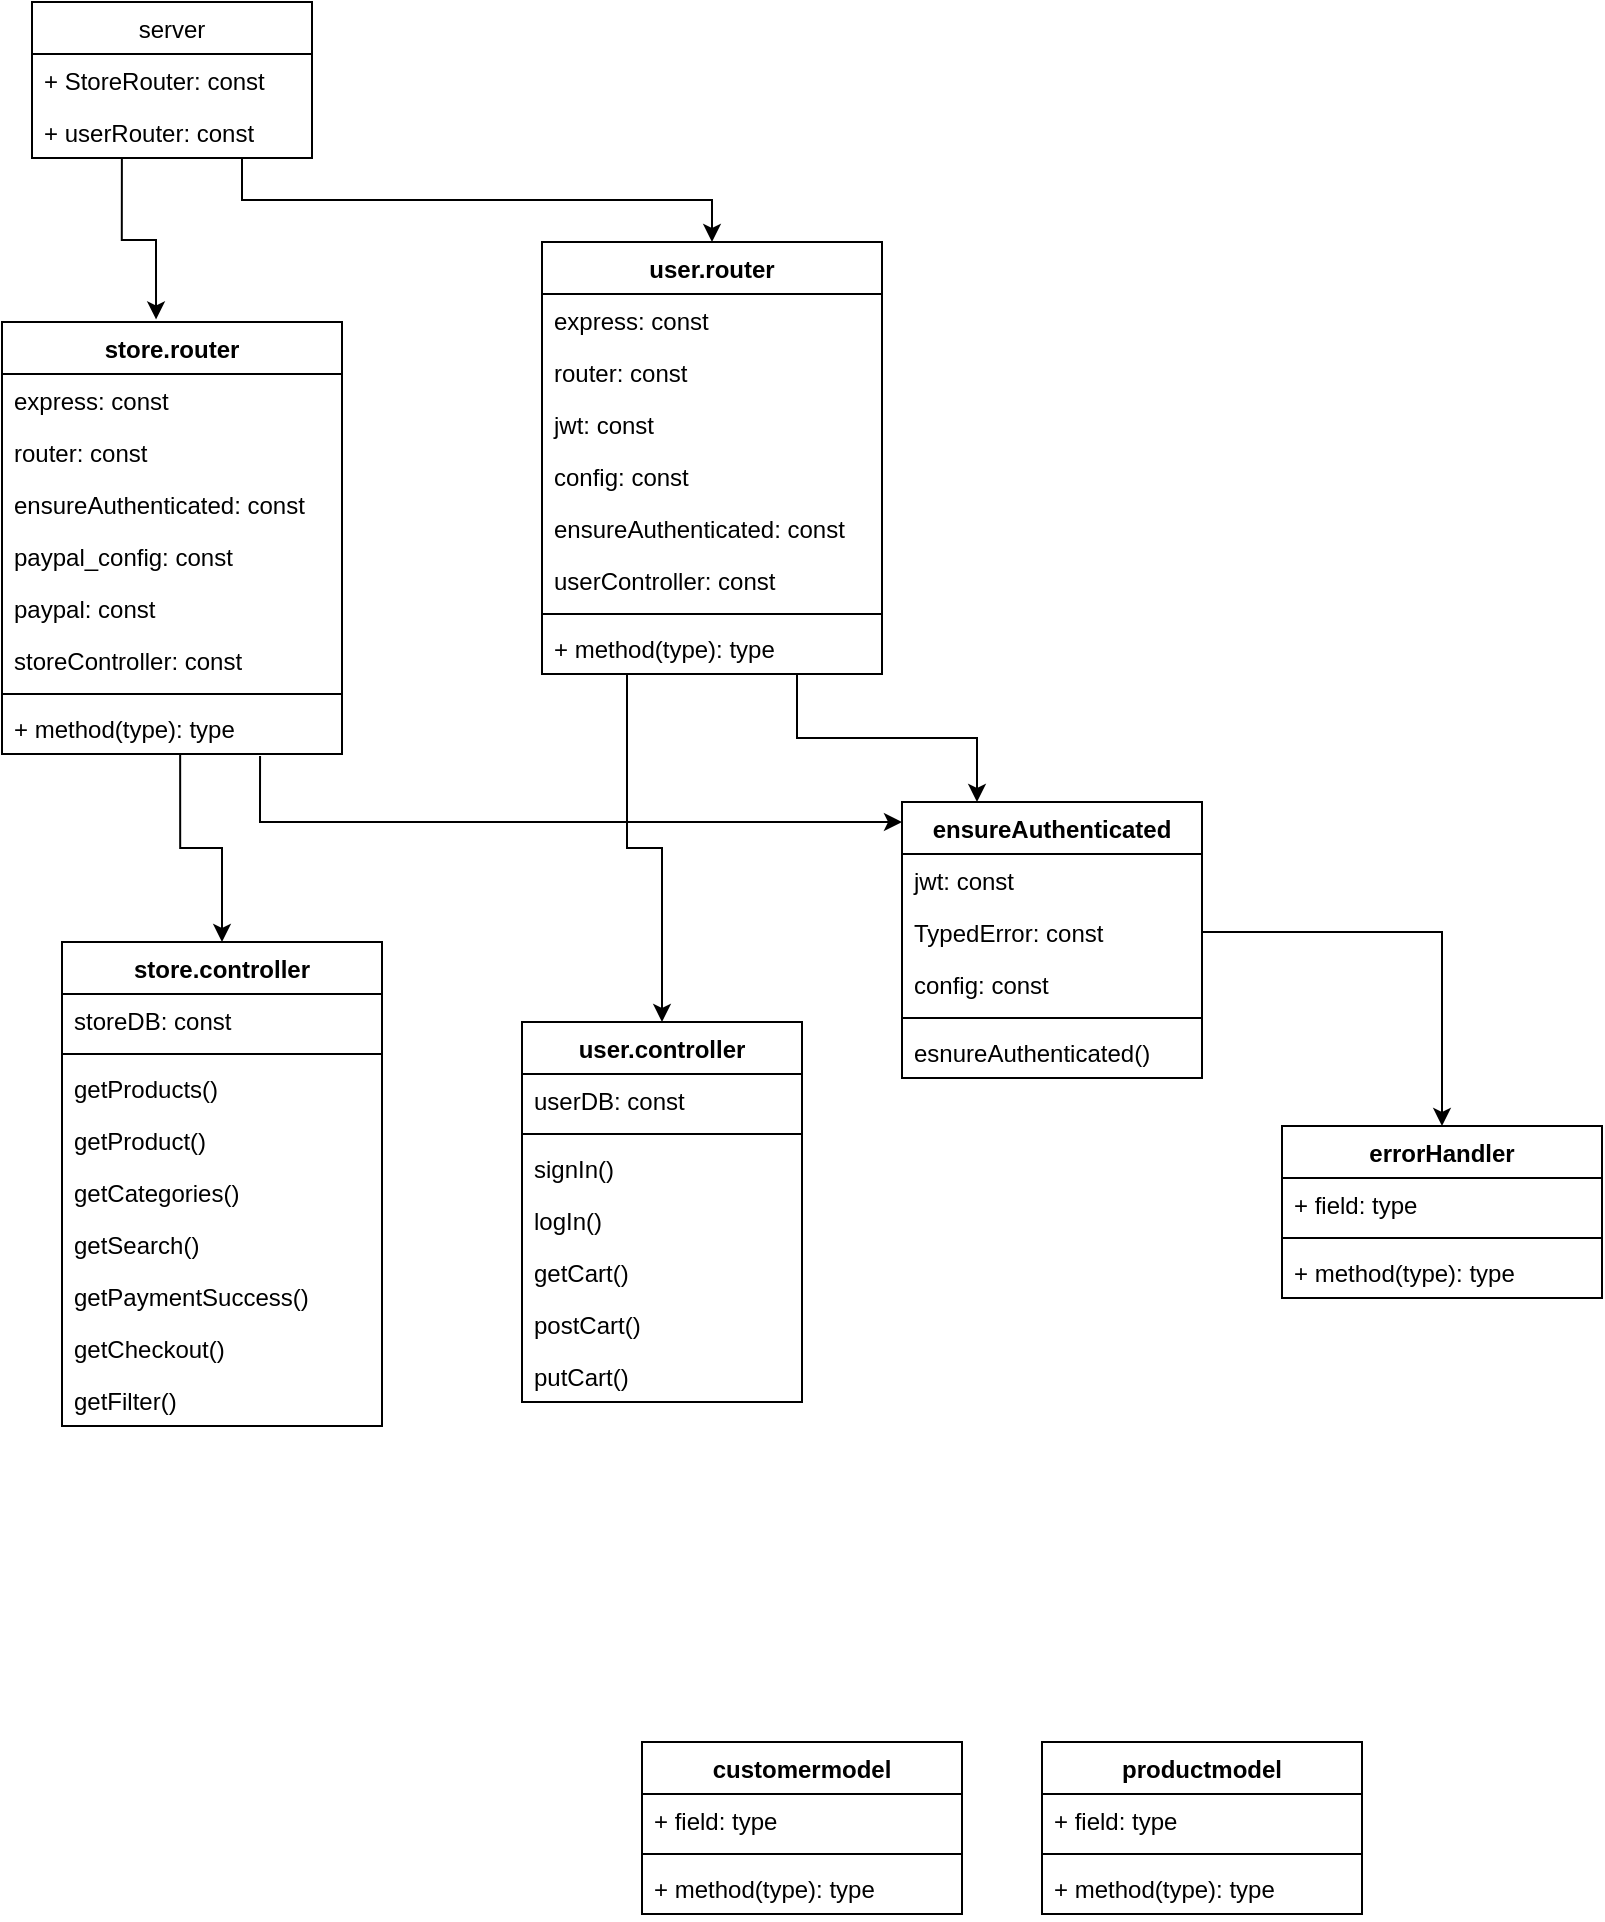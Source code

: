 <mxfile version="13.8.0" type="device"><diagram id="dWJwiuC-98E5kP8GfOJy" name="Page-1"><mxGraphModel dx="2062" dy="1151" grid="1" gridSize="10" guides="1" tooltips="1" connect="1" arrows="1" fold="1" page="1" pageScale="1" pageWidth="900" pageHeight="1600" math="0" shadow="0"><root><mxCell id="0"/><mxCell id="1" parent="0"/><mxCell id="LelX6BHAIcQ2Sh6Xool2-29" style="edgeStyle=orthogonalEdgeStyle;rounded=0;orthogonalLoop=1;jettySize=auto;html=1;exitX=0.321;exitY=1;exitDx=0;exitDy=0;entryX=0.453;entryY=-0.006;entryDx=0;entryDy=0;entryPerimeter=0;exitPerimeter=0;" edge="1" parent="1" source="LelX6BHAIcQ2Sh6Xool2-3" target="LelX6BHAIcQ2Sh6Xool2-59"><mxGeometry relative="1" as="geometry"><mxPoint x="130" y="230" as="targetPoint"/></mxGeometry></mxCell><mxCell id="LelX6BHAIcQ2Sh6Xool2-30" style="edgeStyle=orthogonalEdgeStyle;rounded=0;orthogonalLoop=1;jettySize=auto;html=1;exitX=0.75;exitY=1;exitDx=0;exitDy=0;entryX=0.5;entryY=0;entryDx=0;entryDy=0;" edge="1" parent="1" source="LelX6BHAIcQ2Sh6Xool2-1" target="LelX6BHAIcQ2Sh6Xool2-64"><mxGeometry relative="1" as="geometry"><mxPoint x="300" y="59" as="targetPoint"/></mxGeometry></mxCell><mxCell id="LelX6BHAIcQ2Sh6Xool2-21" style="edgeStyle=orthogonalEdgeStyle;rounded=0;orthogonalLoop=1;jettySize=auto;html=1;entryX=0.5;entryY=0;entryDx=0;entryDy=0;exitX=0.524;exitY=1;exitDx=0;exitDy=0;exitPerimeter=0;" edge="1" parent="1" source="LelX6BHAIcQ2Sh6Xool2-62" target="LelX6BHAIcQ2Sh6Xool2-47"><mxGeometry relative="1" as="geometry"><mxPoint x="110" y="340" as="sourcePoint"/><mxPoint x="121.04" y="432.08" as="targetPoint"/></mxGeometry></mxCell><mxCell id="LelX6BHAIcQ2Sh6Xool2-28" style="edgeStyle=orthogonalEdgeStyle;rounded=0;orthogonalLoop=1;jettySize=auto;html=1;entryX=0.5;entryY=0;entryDx=0;entryDy=0;exitX=0.25;exitY=1;exitDx=0;exitDy=0;" edge="1" parent="1" source="LelX6BHAIcQ2Sh6Xool2-64" target="LelX6BHAIcQ2Sh6Xool2-43"><mxGeometry relative="1" as="geometry"><mxPoint x="360" y="320" as="sourcePoint"/><mxPoint x="414" y="410" as="targetPoint"/></mxGeometry></mxCell><mxCell id="LelX6BHAIcQ2Sh6Xool2-39" style="edgeStyle=orthogonalEdgeStyle;rounded=0;orthogonalLoop=1;jettySize=auto;html=1;exitX=0.759;exitY=1.038;exitDx=0;exitDy=0;exitPerimeter=0;" edge="1" parent="1" source="LelX6BHAIcQ2Sh6Xool2-62" target="LelX6BHAIcQ2Sh6Xool2-52"><mxGeometry relative="1" as="geometry"><mxPoint x="175" y="308" as="sourcePoint"/><mxPoint x="580" y="380" as="targetPoint"/><Array as="points"><mxPoint x="159" y="430"/><mxPoint x="580" y="430"/></Array></mxGeometry></mxCell><mxCell id="LelX6BHAIcQ2Sh6Xool2-40" style="edgeStyle=orthogonalEdgeStyle;rounded=0;orthogonalLoop=1;jettySize=auto;html=1;entryX=0.25;entryY=0;entryDx=0;entryDy=0;exitX=0.75;exitY=1;exitDx=0;exitDy=0;" edge="1" parent="1" source="LelX6BHAIcQ2Sh6Xool2-64" target="LelX6BHAIcQ2Sh6Xool2-52"><mxGeometry relative="1" as="geometry"><mxPoint x="600" y="260" as="sourcePoint"/><mxPoint x="540" y="380" as="targetPoint"/></mxGeometry></mxCell><mxCell id="LelX6BHAIcQ2Sh6Xool2-1" value="server" style="swimlane;fontStyle=0;childLayout=stackLayout;horizontal=1;startSize=26;fillColor=none;horizontalStack=0;resizeParent=1;resizeParentMax=0;resizeLast=0;collapsible=1;marginBottom=0;" vertex="1" parent="1"><mxGeometry x="45" y="20" width="140" height="78" as="geometry"/></mxCell><mxCell id="LelX6BHAIcQ2Sh6Xool2-2" value="+ StoreRouter: const" style="text;strokeColor=none;fillColor=none;align=left;verticalAlign=top;spacingLeft=4;spacingRight=4;overflow=hidden;rotatable=0;points=[[0,0.5],[1,0.5]];portConstraint=eastwest;" vertex="1" parent="LelX6BHAIcQ2Sh6Xool2-1"><mxGeometry y="26" width="140" height="26" as="geometry"/></mxCell><mxCell id="LelX6BHAIcQ2Sh6Xool2-3" value="+ userRouter: const" style="text;strokeColor=none;fillColor=none;align=left;verticalAlign=top;spacingLeft=4;spacingRight=4;overflow=hidden;rotatable=0;points=[[0,0.5],[1,0.5]];portConstraint=eastwest;" vertex="1" parent="LelX6BHAIcQ2Sh6Xool2-1"><mxGeometry y="52" width="140" height="26" as="geometry"/></mxCell><mxCell id="LelX6BHAIcQ2Sh6Xool2-64" value="user.router" style="swimlane;fontStyle=1;align=center;verticalAlign=top;childLayout=stackLayout;horizontal=1;startSize=26;horizontalStack=0;resizeParent=1;resizeParentMax=0;resizeLast=0;collapsible=1;marginBottom=0;" vertex="1" parent="1"><mxGeometry x="300" y="140" width="170" height="216" as="geometry"/></mxCell><mxCell id="LelX6BHAIcQ2Sh6Xool2-68" value="express: const" style="text;strokeColor=none;fillColor=none;align=left;verticalAlign=top;spacingLeft=4;spacingRight=4;overflow=hidden;rotatable=0;points=[[0,0.5],[1,0.5]];portConstraint=eastwest;" vertex="1" parent="LelX6BHAIcQ2Sh6Xool2-64"><mxGeometry y="26" width="170" height="26" as="geometry"/></mxCell><mxCell id="LelX6BHAIcQ2Sh6Xool2-69" value="router: const" style="text;strokeColor=none;fillColor=none;align=left;verticalAlign=top;spacingLeft=4;spacingRight=4;overflow=hidden;rotatable=0;points=[[0,0.5],[1,0.5]];portConstraint=eastwest;" vertex="1" parent="LelX6BHAIcQ2Sh6Xool2-64"><mxGeometry y="52" width="170" height="26" as="geometry"/></mxCell><mxCell id="LelX6BHAIcQ2Sh6Xool2-71" value="jwt: const" style="text;strokeColor=none;fillColor=none;align=left;verticalAlign=top;spacingLeft=4;spacingRight=4;overflow=hidden;rotatable=0;points=[[0,0.5],[1,0.5]];portConstraint=eastwest;" vertex="1" parent="LelX6BHAIcQ2Sh6Xool2-64"><mxGeometry y="78" width="170" height="26" as="geometry"/></mxCell><mxCell id="LelX6BHAIcQ2Sh6Xool2-72" value="config: const" style="text;strokeColor=none;fillColor=none;align=left;verticalAlign=top;spacingLeft=4;spacingRight=4;overflow=hidden;rotatable=0;points=[[0,0.5],[1,0.5]];portConstraint=eastwest;" vertex="1" parent="LelX6BHAIcQ2Sh6Xool2-64"><mxGeometry y="104" width="170" height="26" as="geometry"/></mxCell><mxCell id="LelX6BHAIcQ2Sh6Xool2-34" value="ensureAuthenticated: const" style="text;strokeColor=none;fillColor=none;align=left;verticalAlign=top;spacingLeft=4;spacingRight=4;overflow=hidden;rotatable=0;points=[[0,0.5],[1,0.5]];portConstraint=eastwest;" vertex="1" parent="LelX6BHAIcQ2Sh6Xool2-64"><mxGeometry y="130" width="170" height="26" as="geometry"/></mxCell><mxCell id="LelX6BHAIcQ2Sh6Xool2-25" value="userController: const" style="text;strokeColor=none;fillColor=none;align=left;verticalAlign=top;spacingLeft=4;spacingRight=4;overflow=hidden;rotatable=0;points=[[0,0.5],[1,0.5]];portConstraint=eastwest;" vertex="1" parent="LelX6BHAIcQ2Sh6Xool2-64"><mxGeometry y="156" width="170" height="26" as="geometry"/></mxCell><mxCell id="LelX6BHAIcQ2Sh6Xool2-66" value="" style="line;strokeWidth=1;fillColor=none;align=left;verticalAlign=middle;spacingTop=-1;spacingLeft=3;spacingRight=3;rotatable=0;labelPosition=right;points=[];portConstraint=eastwest;" vertex="1" parent="LelX6BHAIcQ2Sh6Xool2-64"><mxGeometry y="182" width="170" height="8" as="geometry"/></mxCell><mxCell id="LelX6BHAIcQ2Sh6Xool2-67" value="+ method(type): type" style="text;strokeColor=none;fillColor=none;align=left;verticalAlign=top;spacingLeft=4;spacingRight=4;overflow=hidden;rotatable=0;points=[[0,0.5],[1,0.5]];portConstraint=eastwest;" vertex="1" parent="LelX6BHAIcQ2Sh6Xool2-64"><mxGeometry y="190" width="170" height="26" as="geometry"/></mxCell><mxCell id="LelX6BHAIcQ2Sh6Xool2-59" value="store.router" style="swimlane;fontStyle=1;align=center;verticalAlign=top;childLayout=stackLayout;horizontal=1;startSize=26;horizontalStack=0;resizeParent=1;resizeParentMax=0;resizeLast=0;collapsible=1;marginBottom=0;" vertex="1" parent="1"><mxGeometry x="30" y="180" width="170" height="216" as="geometry"/></mxCell><mxCell id="LelX6BHAIcQ2Sh6Xool2-60" value="express: const" style="text;strokeColor=none;fillColor=none;align=left;verticalAlign=top;spacingLeft=4;spacingRight=4;overflow=hidden;rotatable=0;points=[[0,0.5],[1,0.5]];portConstraint=eastwest;" vertex="1" parent="LelX6BHAIcQ2Sh6Xool2-59"><mxGeometry y="26" width="170" height="26" as="geometry"/></mxCell><mxCell id="LelX6BHAIcQ2Sh6Xool2-63" value="router: const" style="text;strokeColor=none;fillColor=none;align=left;verticalAlign=top;spacingLeft=4;spacingRight=4;overflow=hidden;rotatable=0;points=[[0,0.5],[1,0.5]];portConstraint=eastwest;" vertex="1" parent="LelX6BHAIcQ2Sh6Xool2-59"><mxGeometry y="52" width="170" height="26" as="geometry"/></mxCell><mxCell id="LelX6BHAIcQ2Sh6Xool2-33" value="ensureAuthenticated: const" style="text;strokeColor=none;fillColor=none;align=left;verticalAlign=top;spacingLeft=4;spacingRight=4;overflow=hidden;rotatable=0;points=[[0,0.5],[1,0.5]];portConstraint=eastwest;" vertex="1" parent="LelX6BHAIcQ2Sh6Xool2-59"><mxGeometry y="78" width="170" height="26" as="geometry"/></mxCell><mxCell id="LelX6BHAIcQ2Sh6Xool2-75" value="paypal_config: const" style="text;strokeColor=none;fillColor=none;align=left;verticalAlign=top;spacingLeft=4;spacingRight=4;overflow=hidden;rotatable=0;points=[[0,0.5],[1,0.5]];portConstraint=eastwest;" vertex="1" parent="LelX6BHAIcQ2Sh6Xool2-59"><mxGeometry y="104" width="170" height="26" as="geometry"/></mxCell><mxCell id="LelX6BHAIcQ2Sh6Xool2-76" value="paypal: const" style="text;strokeColor=none;fillColor=none;align=left;verticalAlign=top;spacingLeft=4;spacingRight=4;overflow=hidden;rotatable=0;points=[[0,0.5],[1,0.5]];portConstraint=eastwest;" vertex="1" parent="LelX6BHAIcQ2Sh6Xool2-59"><mxGeometry y="130" width="170" height="26" as="geometry"/></mxCell><mxCell id="LelX6BHAIcQ2Sh6Xool2-6" value="storeController: const" style="text;strokeColor=none;fillColor=none;align=left;verticalAlign=top;spacingLeft=4;spacingRight=4;overflow=hidden;rotatable=0;points=[[0,0.5],[1,0.5]];portConstraint=eastwest;" vertex="1" parent="LelX6BHAIcQ2Sh6Xool2-59"><mxGeometry y="156" width="170" height="26" as="geometry"/></mxCell><mxCell id="LelX6BHAIcQ2Sh6Xool2-61" value="" style="line;strokeWidth=1;fillColor=none;align=left;verticalAlign=middle;spacingTop=-1;spacingLeft=3;spacingRight=3;rotatable=0;labelPosition=right;points=[];portConstraint=eastwest;" vertex="1" parent="LelX6BHAIcQ2Sh6Xool2-59"><mxGeometry y="182" width="170" height="8" as="geometry"/></mxCell><mxCell id="LelX6BHAIcQ2Sh6Xool2-62" value="+ method(type): type" style="text;strokeColor=none;fillColor=none;align=left;verticalAlign=top;spacingLeft=4;spacingRight=4;overflow=hidden;rotatable=0;points=[[0,0.5],[1,0.5]];portConstraint=eastwest;" vertex="1" parent="LelX6BHAIcQ2Sh6Xool2-59"><mxGeometry y="190" width="170" height="26" as="geometry"/></mxCell><mxCell id="LelX6BHAIcQ2Sh6Xool2-43" value="user.controller" style="swimlane;fontStyle=1;align=center;verticalAlign=top;childLayout=stackLayout;horizontal=1;startSize=26;horizontalStack=0;resizeParent=1;resizeParentMax=0;resizeLast=0;collapsible=1;marginBottom=0;" vertex="1" parent="1"><mxGeometry x="290" y="530" width="140" height="190" as="geometry"/></mxCell><mxCell id="LelX6BHAIcQ2Sh6Xool2-44" value="userDB: const" style="text;strokeColor=none;fillColor=none;align=left;verticalAlign=top;spacingLeft=4;spacingRight=4;overflow=hidden;rotatable=0;points=[[0,0.5],[1,0.5]];portConstraint=eastwest;" vertex="1" parent="LelX6BHAIcQ2Sh6Xool2-43"><mxGeometry y="26" width="140" height="26" as="geometry"/></mxCell><mxCell id="LelX6BHAIcQ2Sh6Xool2-45" value="" style="line;strokeWidth=1;fillColor=none;align=left;verticalAlign=middle;spacingTop=-1;spacingLeft=3;spacingRight=3;rotatable=0;labelPosition=right;points=[];portConstraint=eastwest;" vertex="1" parent="LelX6BHAIcQ2Sh6Xool2-43"><mxGeometry y="52" width="140" height="8" as="geometry"/></mxCell><mxCell id="LelX6BHAIcQ2Sh6Xool2-14" value="signIn()" style="text;strokeColor=none;fillColor=none;align=left;verticalAlign=top;spacingLeft=4;spacingRight=4;overflow=hidden;rotatable=0;points=[[0,0.5],[1,0.5]];portConstraint=eastwest;" vertex="1" parent="LelX6BHAIcQ2Sh6Xool2-43"><mxGeometry y="60" width="140" height="26" as="geometry"/></mxCell><mxCell id="LelX6BHAIcQ2Sh6Xool2-15" value="logIn()" style="text;strokeColor=none;fillColor=none;align=left;verticalAlign=top;spacingLeft=4;spacingRight=4;overflow=hidden;rotatable=0;points=[[0,0.5],[1,0.5]];portConstraint=eastwest;" vertex="1" parent="LelX6BHAIcQ2Sh6Xool2-43"><mxGeometry y="86" width="140" height="26" as="geometry"/></mxCell><mxCell id="LelX6BHAIcQ2Sh6Xool2-16" value="getCart()" style="text;strokeColor=none;fillColor=none;align=left;verticalAlign=top;spacingLeft=4;spacingRight=4;overflow=hidden;rotatable=0;points=[[0,0.5],[1,0.5]];portConstraint=eastwest;" vertex="1" parent="LelX6BHAIcQ2Sh6Xool2-43"><mxGeometry y="112" width="140" height="26" as="geometry"/></mxCell><mxCell id="LelX6BHAIcQ2Sh6Xool2-22" value="postCart()" style="text;strokeColor=none;fillColor=none;align=left;verticalAlign=top;spacingLeft=4;spacingRight=4;overflow=hidden;rotatable=0;points=[[0,0.5],[1,0.5]];portConstraint=eastwest;" vertex="1" parent="LelX6BHAIcQ2Sh6Xool2-43"><mxGeometry y="138" width="140" height="26" as="geometry"/></mxCell><mxCell id="LelX6BHAIcQ2Sh6Xool2-23" value="putCart()" style="text;strokeColor=none;fillColor=none;align=left;verticalAlign=top;spacingLeft=4;spacingRight=4;overflow=hidden;rotatable=0;points=[[0,0.5],[1,0.5]];portConstraint=eastwest;" vertex="1" parent="LelX6BHAIcQ2Sh6Xool2-43"><mxGeometry y="164" width="140" height="26" as="geometry"/></mxCell><mxCell id="LelX6BHAIcQ2Sh6Xool2-74" style="edgeStyle=orthogonalEdgeStyle;rounded=0;orthogonalLoop=1;jettySize=auto;html=1;exitX=1;exitY=0.5;exitDx=0;exitDy=0;entryX=0.5;entryY=0;entryDx=0;entryDy=0;" edge="1" parent="1" source="LelX6BHAIcQ2Sh6Xool2-38" target="LelX6BHAIcQ2Sh6Xool2-77"><mxGeometry relative="1" as="geometry"><mxPoint x="860" y="529" as="targetPoint"/></mxGeometry></mxCell><mxCell id="LelX6BHAIcQ2Sh6Xool2-47" value="store.controller" style="swimlane;fontStyle=1;align=center;verticalAlign=top;childLayout=stackLayout;horizontal=1;startSize=26;horizontalStack=0;resizeParent=1;resizeParentMax=0;resizeLast=0;collapsible=1;marginBottom=0;" vertex="1" parent="1"><mxGeometry x="60" y="490" width="160" height="242" as="geometry"/></mxCell><mxCell id="LelX6BHAIcQ2Sh6Xool2-48" value="storeDB: const" style="text;strokeColor=none;fillColor=none;align=left;verticalAlign=top;spacingLeft=4;spacingRight=4;overflow=hidden;rotatable=0;points=[[0,0.5],[1,0.5]];portConstraint=eastwest;" vertex="1" parent="LelX6BHAIcQ2Sh6Xool2-47"><mxGeometry y="26" width="160" height="26" as="geometry"/></mxCell><mxCell id="LelX6BHAIcQ2Sh6Xool2-49" value="" style="line;strokeWidth=1;fillColor=none;align=left;verticalAlign=middle;spacingTop=-1;spacingLeft=3;spacingRight=3;rotatable=0;labelPosition=right;points=[];portConstraint=eastwest;" vertex="1" parent="LelX6BHAIcQ2Sh6Xool2-47"><mxGeometry y="52" width="160" height="8" as="geometry"/></mxCell><mxCell id="LelX6BHAIcQ2Sh6Xool2-10" value="getProducts()" style="text;strokeColor=none;fillColor=none;align=left;verticalAlign=top;spacingLeft=4;spacingRight=4;overflow=hidden;rotatable=0;points=[[0,0.5],[1,0.5]];portConstraint=eastwest;" vertex="1" parent="LelX6BHAIcQ2Sh6Xool2-47"><mxGeometry y="60" width="160" height="26" as="geometry"/></mxCell><mxCell id="LelX6BHAIcQ2Sh6Xool2-11" value="getProduct()" style="text;strokeColor=none;fillColor=none;align=left;verticalAlign=top;spacingLeft=4;spacingRight=4;overflow=hidden;rotatable=0;points=[[0,0.5],[1,0.5]];portConstraint=eastwest;" vertex="1" parent="LelX6BHAIcQ2Sh6Xool2-47"><mxGeometry y="86" width="160" height="26" as="geometry"/></mxCell><mxCell id="LelX6BHAIcQ2Sh6Xool2-12" value="getCategories()" style="text;strokeColor=none;fillColor=none;align=left;verticalAlign=top;spacingLeft=4;spacingRight=4;overflow=hidden;rotatable=0;points=[[0,0.5],[1,0.5]];portConstraint=eastwest;" vertex="1" parent="LelX6BHAIcQ2Sh6Xool2-47"><mxGeometry y="112" width="160" height="26" as="geometry"/></mxCell><mxCell id="LelX6BHAIcQ2Sh6Xool2-18" value="getSearch()" style="text;strokeColor=none;fillColor=none;align=left;verticalAlign=top;spacingLeft=4;spacingRight=4;overflow=hidden;rotatable=0;points=[[0,0.5],[1,0.5]];portConstraint=eastwest;" vertex="1" parent="LelX6BHAIcQ2Sh6Xool2-47"><mxGeometry y="138" width="160" height="26" as="geometry"/></mxCell><mxCell id="LelX6BHAIcQ2Sh6Xool2-20" value="getPaymentSuccess()" style="text;strokeColor=none;fillColor=none;align=left;verticalAlign=top;spacingLeft=4;spacingRight=4;overflow=hidden;rotatable=0;points=[[0,0.5],[1,0.5]];portConstraint=eastwest;" vertex="1" parent="LelX6BHAIcQ2Sh6Xool2-47"><mxGeometry y="164" width="160" height="26" as="geometry"/></mxCell><mxCell id="LelX6BHAIcQ2Sh6Xool2-19" value="getCheckout()" style="text;strokeColor=none;fillColor=none;align=left;verticalAlign=top;spacingLeft=4;spacingRight=4;overflow=hidden;rotatable=0;points=[[0,0.5],[1,0.5]];portConstraint=eastwest;" vertex="1" parent="LelX6BHAIcQ2Sh6Xool2-47"><mxGeometry y="190" width="160" height="26" as="geometry"/></mxCell><mxCell id="LelX6BHAIcQ2Sh6Xool2-17" value="getFilter()" style="text;strokeColor=none;fillColor=none;align=left;verticalAlign=top;spacingLeft=4;spacingRight=4;overflow=hidden;rotatable=0;points=[[0,0.5],[1,0.5]];portConstraint=eastwest;" vertex="1" parent="LelX6BHAIcQ2Sh6Xool2-47"><mxGeometry y="216" width="160" height="26" as="geometry"/></mxCell><mxCell id="LelX6BHAIcQ2Sh6Xool2-52" value="ensureAuthenticated" style="swimlane;fontStyle=1;align=center;verticalAlign=top;childLayout=stackLayout;horizontal=1;startSize=26;horizontalStack=0;resizeParent=1;resizeParentMax=0;resizeLast=0;collapsible=1;marginBottom=0;" vertex="1" parent="1"><mxGeometry x="480" y="420" width="150" height="138" as="geometry"/></mxCell><mxCell id="LelX6BHAIcQ2Sh6Xool2-36" value="jwt: const" style="text;strokeColor=none;fillColor=none;align=left;verticalAlign=top;spacingLeft=4;spacingRight=4;overflow=hidden;rotatable=0;points=[[0,0.5],[1,0.5]];portConstraint=eastwest;" vertex="1" parent="LelX6BHAIcQ2Sh6Xool2-52"><mxGeometry y="26" width="150" height="26" as="geometry"/></mxCell><mxCell id="LelX6BHAIcQ2Sh6Xool2-38" value="TypedError: const" style="text;strokeColor=none;fillColor=none;align=left;verticalAlign=top;spacingLeft=4;spacingRight=4;overflow=hidden;rotatable=0;points=[[0,0.5],[1,0.5]];portConstraint=eastwest;" vertex="1" parent="LelX6BHAIcQ2Sh6Xool2-52"><mxGeometry y="52" width="150" height="26" as="geometry"/></mxCell><mxCell id="LelX6BHAIcQ2Sh6Xool2-37" value="config: const" style="text;strokeColor=none;fillColor=none;align=left;verticalAlign=top;spacingLeft=4;spacingRight=4;overflow=hidden;rotatable=0;points=[[0,0.5],[1,0.5]];portConstraint=eastwest;" vertex="1" parent="LelX6BHAIcQ2Sh6Xool2-52"><mxGeometry y="78" width="150" height="26" as="geometry"/></mxCell><mxCell id="LelX6BHAIcQ2Sh6Xool2-54" value="" style="line;strokeWidth=1;fillColor=none;align=left;verticalAlign=middle;spacingTop=-1;spacingLeft=3;spacingRight=3;rotatable=0;labelPosition=right;points=[];portConstraint=eastwest;" vertex="1" parent="LelX6BHAIcQ2Sh6Xool2-52"><mxGeometry y="104" width="150" height="8" as="geometry"/></mxCell><mxCell id="LelX6BHAIcQ2Sh6Xool2-41" value="esnureAuthenticated()" style="text;strokeColor=none;fillColor=none;align=left;verticalAlign=top;spacingLeft=4;spacingRight=4;overflow=hidden;rotatable=0;points=[[0,0.5],[1,0.5]];portConstraint=eastwest;" vertex="1" parent="LelX6BHAIcQ2Sh6Xool2-52"><mxGeometry y="112" width="150" height="26" as="geometry"/></mxCell><mxCell id="LelX6BHAIcQ2Sh6Xool2-77" value="errorHandler" style="swimlane;fontStyle=1;align=center;verticalAlign=top;childLayout=stackLayout;horizontal=1;startSize=26;horizontalStack=0;resizeParent=1;resizeParentMax=0;resizeLast=0;collapsible=1;marginBottom=0;" vertex="1" parent="1"><mxGeometry x="670" y="582" width="160" height="86" as="geometry"/></mxCell><mxCell id="LelX6BHAIcQ2Sh6Xool2-78" value="+ field: type" style="text;strokeColor=none;fillColor=none;align=left;verticalAlign=top;spacingLeft=4;spacingRight=4;overflow=hidden;rotatable=0;points=[[0,0.5],[1,0.5]];portConstraint=eastwest;" vertex="1" parent="LelX6BHAIcQ2Sh6Xool2-77"><mxGeometry y="26" width="160" height="26" as="geometry"/></mxCell><mxCell id="LelX6BHAIcQ2Sh6Xool2-79" value="" style="line;strokeWidth=1;fillColor=none;align=left;verticalAlign=middle;spacingTop=-1;spacingLeft=3;spacingRight=3;rotatable=0;labelPosition=right;points=[];portConstraint=eastwest;" vertex="1" parent="LelX6BHAIcQ2Sh6Xool2-77"><mxGeometry y="52" width="160" height="8" as="geometry"/></mxCell><mxCell id="LelX6BHAIcQ2Sh6Xool2-80" value="+ method(type): type" style="text;strokeColor=none;fillColor=none;align=left;verticalAlign=top;spacingLeft=4;spacingRight=4;overflow=hidden;rotatable=0;points=[[0,0.5],[1,0.5]];portConstraint=eastwest;" vertex="1" parent="LelX6BHAIcQ2Sh6Xool2-77"><mxGeometry y="60" width="160" height="26" as="geometry"/></mxCell><mxCell id="LelX6BHAIcQ2Sh6Xool2-85" value="productmodel" style="swimlane;fontStyle=1;align=center;verticalAlign=top;childLayout=stackLayout;horizontal=1;startSize=26;horizontalStack=0;resizeParent=1;resizeParentMax=0;resizeLast=0;collapsible=1;marginBottom=0;" vertex="1" parent="1"><mxGeometry x="550" y="890" width="160" height="86" as="geometry"/></mxCell><mxCell id="LelX6BHAIcQ2Sh6Xool2-86" value="+ field: type" style="text;strokeColor=none;fillColor=none;align=left;verticalAlign=top;spacingLeft=4;spacingRight=4;overflow=hidden;rotatable=0;points=[[0,0.5],[1,0.5]];portConstraint=eastwest;" vertex="1" parent="LelX6BHAIcQ2Sh6Xool2-85"><mxGeometry y="26" width="160" height="26" as="geometry"/></mxCell><mxCell id="LelX6BHAIcQ2Sh6Xool2-87" value="" style="line;strokeWidth=1;fillColor=none;align=left;verticalAlign=middle;spacingTop=-1;spacingLeft=3;spacingRight=3;rotatable=0;labelPosition=right;points=[];portConstraint=eastwest;" vertex="1" parent="LelX6BHAIcQ2Sh6Xool2-85"><mxGeometry y="52" width="160" height="8" as="geometry"/></mxCell><mxCell id="LelX6BHAIcQ2Sh6Xool2-88" value="+ method(type): type" style="text;strokeColor=none;fillColor=none;align=left;verticalAlign=top;spacingLeft=4;spacingRight=4;overflow=hidden;rotatable=0;points=[[0,0.5],[1,0.5]];portConstraint=eastwest;" vertex="1" parent="LelX6BHAIcQ2Sh6Xool2-85"><mxGeometry y="60" width="160" height="26" as="geometry"/></mxCell><mxCell id="LelX6BHAIcQ2Sh6Xool2-81" value="customermodel&#xA;" style="swimlane;fontStyle=1;align=center;verticalAlign=top;childLayout=stackLayout;horizontal=1;startSize=26;horizontalStack=0;resizeParent=1;resizeParentMax=0;resizeLast=0;collapsible=1;marginBottom=0;" vertex="1" parent="1"><mxGeometry x="350" y="890" width="160" height="86" as="geometry"/></mxCell><mxCell id="LelX6BHAIcQ2Sh6Xool2-82" value="+ field: type" style="text;strokeColor=none;fillColor=none;align=left;verticalAlign=top;spacingLeft=4;spacingRight=4;overflow=hidden;rotatable=0;points=[[0,0.5],[1,0.5]];portConstraint=eastwest;" vertex="1" parent="LelX6BHAIcQ2Sh6Xool2-81"><mxGeometry y="26" width="160" height="26" as="geometry"/></mxCell><mxCell id="LelX6BHAIcQ2Sh6Xool2-83" value="" style="line;strokeWidth=1;fillColor=none;align=left;verticalAlign=middle;spacingTop=-1;spacingLeft=3;spacingRight=3;rotatable=0;labelPosition=right;points=[];portConstraint=eastwest;" vertex="1" parent="LelX6BHAIcQ2Sh6Xool2-81"><mxGeometry y="52" width="160" height="8" as="geometry"/></mxCell><mxCell id="LelX6BHAIcQ2Sh6Xool2-84" value="+ method(type): type" style="text;strokeColor=none;fillColor=none;align=left;verticalAlign=top;spacingLeft=4;spacingRight=4;overflow=hidden;rotatable=0;points=[[0,0.5],[1,0.5]];portConstraint=eastwest;" vertex="1" parent="LelX6BHAIcQ2Sh6Xool2-81"><mxGeometry y="60" width="160" height="26" as="geometry"/></mxCell></root></mxGraphModel></diagram></mxfile>
